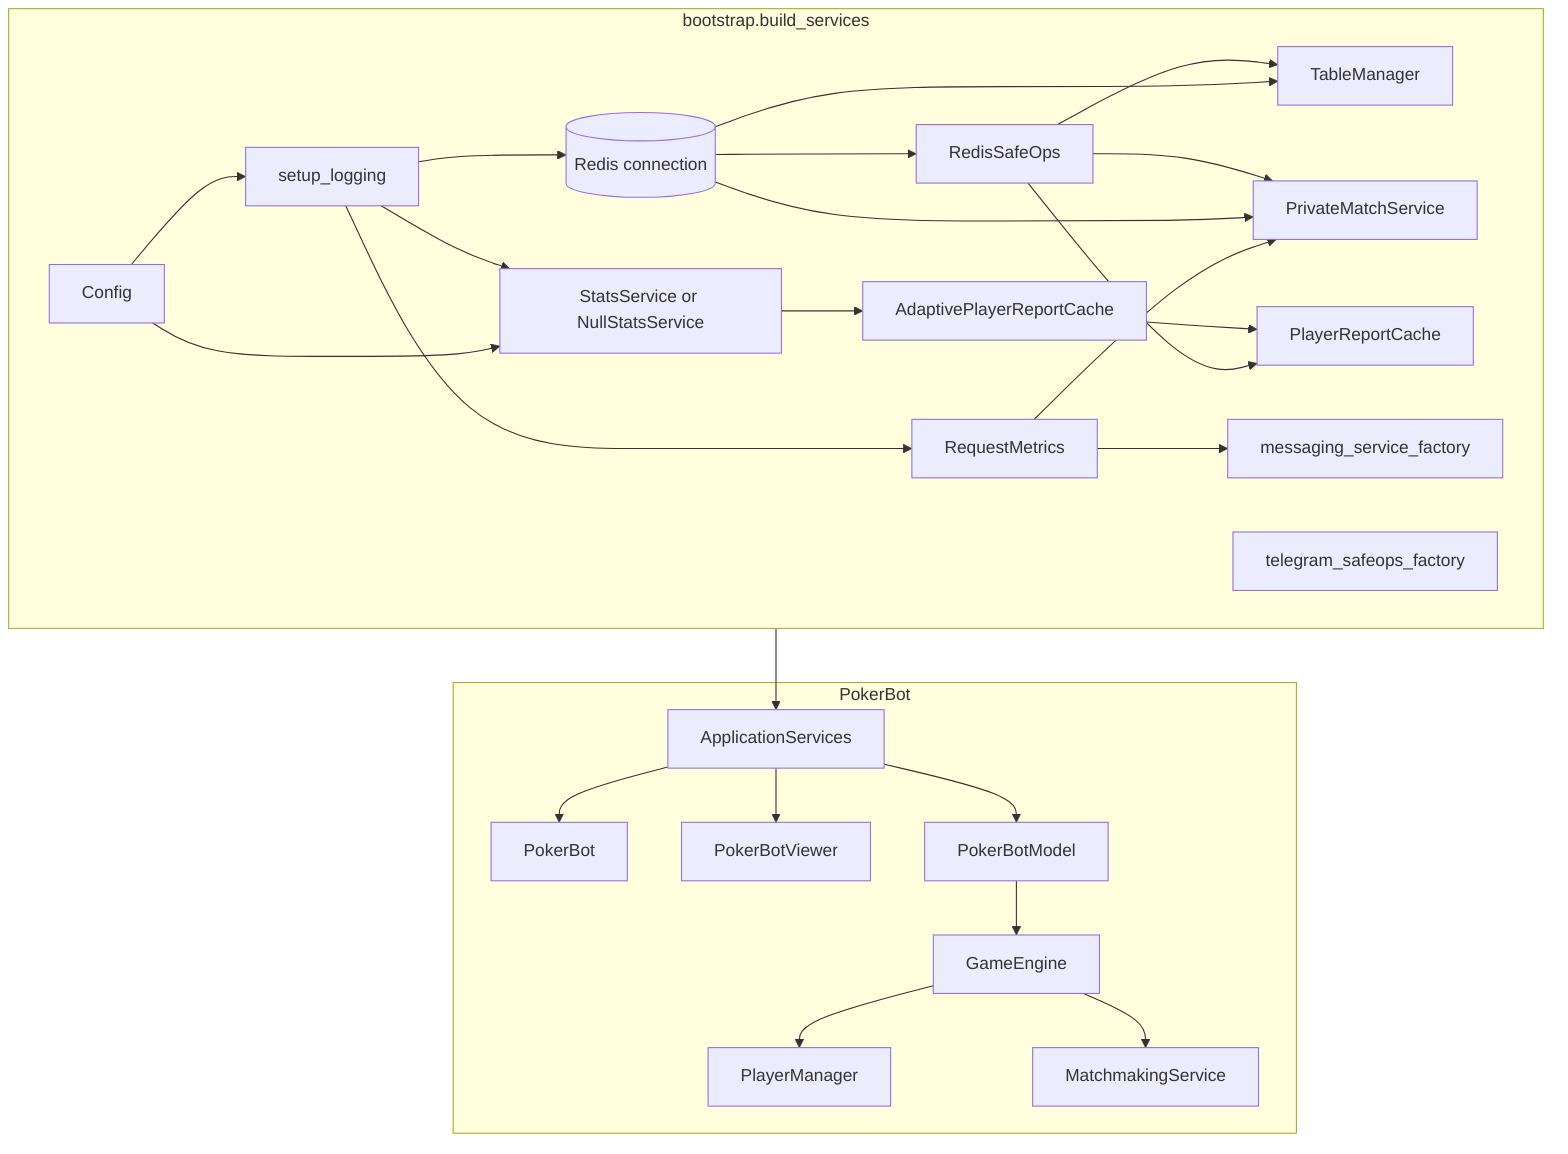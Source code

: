 flowchart TD
    subgraph Bootstrap[bootstrap.build_services]
        CFG[Config]
        LOG[setup_logging]
        REDIS[(Redis connection)]
        OPS[RedisSafeOps]
        TM[TableManager]
        STATS[StatsService or NullStatsService]
        CACHE[AdaptivePlayerReportCache]
        REPORT_CACHE[PlayerReportCache]
        METRICS[RequestMetrics]
        PRIV[PrivateMatchService]
        MSGFACT[messaging_service_factory]
        SAFEFACT[telegram_safeops_factory]
    end

    CFG --> LOG
    LOG --> REDIS
    REDIS --> OPS
    OPS --> TM
    OPS --> PRIV
    REDIS --> PRIV
    LOG --> STATS
    CFG --> STATS
    STATS --> CACHE
    CACHE --> REPORT_CACHE
    OPS --> REPORT_CACHE
    LOG --> METRICS
    METRICS --> MSGFACT
    METRICS --> PRIV
    REDIS --> TM

    subgraph Application[PokerBot]
        APP_SVC[ApplicationServices]
        BOT[PokerBot]
        VIEWER[PokerBotViewer]
        MODEL[PokerBotModel]
        ENGINE[GameEngine]
        PM[PlayerManager]
        MS[MatchmakingService]
    end

    Bootstrap --> APP_SVC
    APP_SVC --> BOT
    APP_SVC --> VIEWER
    APP_SVC --> MODEL
    MODEL --> ENGINE
    ENGINE --> PM
    ENGINE --> MS